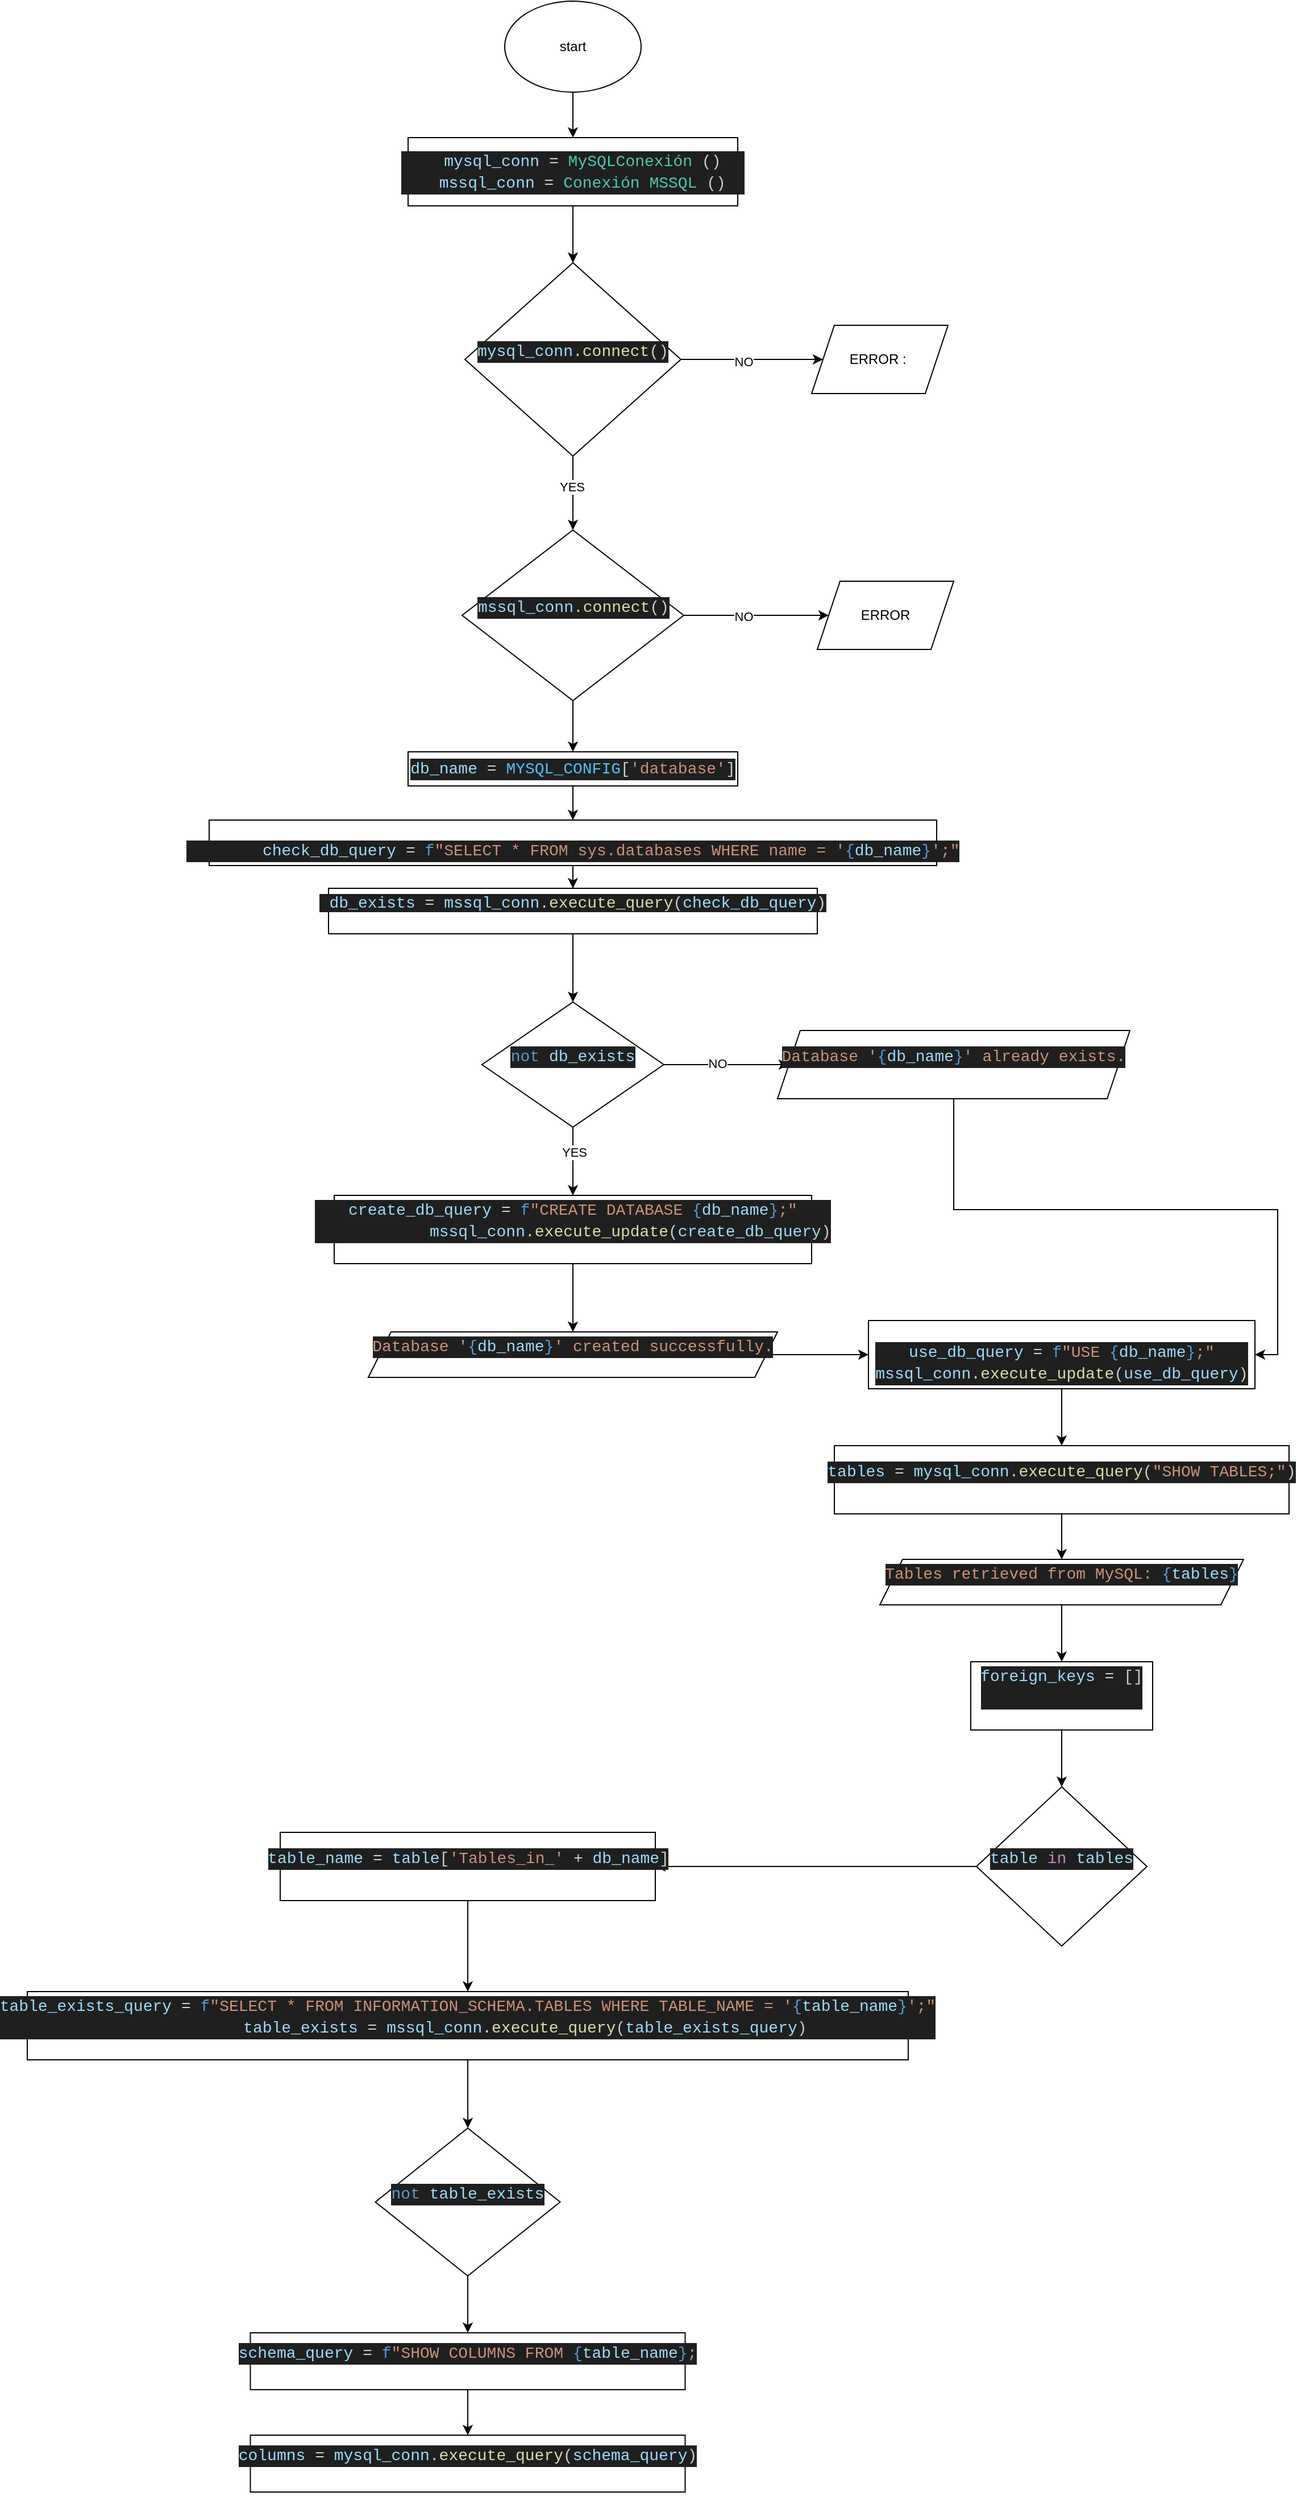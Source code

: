 <mxfile version="25.0.3">
  <diagram name="Page-1" id="InAtQ8T7wkR2BKtIwH7d">
    <mxGraphModel dx="605" dy="651" grid="1" gridSize="10" guides="1" tooltips="1" connect="1" arrows="1" fold="1" page="1" pageScale="1" pageWidth="850" pageHeight="1100" math="0" shadow="0">
      <root>
        <mxCell id="0" />
        <mxCell id="1" parent="0" />
        <mxCell id="HsXnk15u3mfmEwAD_5SK-3" value="" style="edgeStyle=orthogonalEdgeStyle;rounded=0;orthogonalLoop=1;jettySize=auto;html=1;" edge="1" parent="1" source="HsXnk15u3mfmEwAD_5SK-1" target="HsXnk15u3mfmEwAD_5SK-2">
          <mxGeometry relative="1" as="geometry" />
        </mxCell>
        <mxCell id="HsXnk15u3mfmEwAD_5SK-1" value="&lt;font style=&quot;vertical-align: inherit;&quot;&gt;&lt;font style=&quot;vertical-align: inherit;&quot;&gt;start&lt;/font&gt;&lt;/font&gt;" style="ellipse;whiteSpace=wrap;html=1;" vertex="1" parent="1">
          <mxGeometry x="520" y="10" width="120" height="80" as="geometry" />
        </mxCell>
        <mxCell id="HsXnk15u3mfmEwAD_5SK-5" value="" style="edgeStyle=orthogonalEdgeStyle;rounded=0;orthogonalLoop=1;jettySize=auto;html=1;" edge="1" parent="1" source="HsXnk15u3mfmEwAD_5SK-2" target="HsXnk15u3mfmEwAD_5SK-4">
          <mxGeometry relative="1" as="geometry" />
        </mxCell>
        <mxCell id="HsXnk15u3mfmEwAD_5SK-2" value="&lt;br&gt;&lt;div style=&quot;color: #cccccc;background-color: #1f1f1f;font-family: Consolas, &#39;Courier New&#39;, monospace;font-weight: normal;font-size: 14px;line-height: 19px;white-space: pre;&quot;&gt;&lt;div&gt;&lt;span style=&quot;color: #cccccc;&quot;&gt;&amp;nbsp; &amp;nbsp; &lt;/span&gt;&lt;span style=&quot;color: #9cdcfe;&quot;&gt;&lt;font style=&quot;vertical-align: inherit;&quot;&gt;&lt;font style=&quot;vertical-align: inherit;&quot;&gt;mysql_conn &lt;/font&gt;&lt;/font&gt;&lt;/span&gt;&lt;font style=&quot;vertical-align: inherit;&quot;&gt;&lt;span style=&quot;color: #d4d4d4;&quot;&gt;&lt;font style=&quot;vertical-align: inherit;&quot;&gt;= &lt;/font&gt;&lt;/span&gt;&lt;span style=&quot;color: #4ec9b0;&quot;&gt;&lt;font style=&quot;vertical-align: inherit;&quot;&gt;MySQLConexión &lt;/font&gt;&lt;/span&gt;&lt;span style=&quot;color: #cccccc;&quot;&gt;&lt;font style=&quot;vertical-align: inherit;&quot;&gt;()&lt;/font&gt;&lt;/span&gt;&lt;/font&gt;&lt;span style=&quot;color: #cccccc;&quot;&gt; &lt;/span&gt;&lt;span style=&quot;color: #d4d4d4;&quot;&gt;&lt;font style=&quot;vertical-align: inherit;&quot;&gt;&lt;/font&gt;&lt;/span&gt;&lt;span style=&quot;color: #cccccc;&quot;&gt; &lt;/span&gt;&lt;span style=&quot;color: #4ec9b0;&quot;&gt;&lt;font style=&quot;vertical-align: inherit;&quot;&gt;&lt;/font&gt;&lt;/span&gt;&lt;span style=&quot;color: #cccccc;&quot;&gt;&lt;font style=&quot;vertical-align: inherit;&quot;&gt;&lt;/font&gt;&lt;/span&gt;&lt;/div&gt;&lt;div&gt;&lt;span style=&quot;color: #cccccc;&quot;&gt;&amp;nbsp; &amp;nbsp; &lt;/span&gt;&lt;span style=&quot;color: #9cdcfe;&quot;&gt;&lt;font style=&quot;vertical-align: inherit;&quot;&gt;&lt;font style=&quot;vertical-align: inherit;&quot;&gt;mssql_conn &lt;/font&gt;&lt;/font&gt;&lt;/span&gt;&lt;font style=&quot;vertical-align: inherit;&quot;&gt;&lt;span style=&quot;color: #d4d4d4;&quot;&gt;&lt;font style=&quot;vertical-align: inherit;&quot;&gt;= &lt;/font&gt;&lt;/span&gt;&lt;span style=&quot;color: #4ec9b0;&quot;&gt;&lt;font style=&quot;vertical-align: inherit;&quot;&gt;Conexión MSSQL &lt;/font&gt;&lt;/span&gt;&lt;span style=&quot;color: #cccccc;&quot;&gt;&lt;font style=&quot;vertical-align: inherit;&quot;&gt;()&lt;/font&gt;&lt;/span&gt;&lt;/font&gt;&lt;span style=&quot;color: #cccccc;&quot;&gt; &lt;/span&gt;&lt;span style=&quot;color: #d4d4d4;&quot;&gt;&lt;font style=&quot;vertical-align: inherit;&quot;&gt;&lt;/font&gt;&lt;/span&gt;&lt;span style=&quot;color: #cccccc;&quot;&gt; &lt;/span&gt;&lt;span style=&quot;color: #4ec9b0;&quot;&gt;&lt;font style=&quot;vertical-align: inherit;&quot;&gt;&lt;/font&gt;&lt;/span&gt;&lt;span style=&quot;color: #cccccc;&quot;&gt;&lt;font style=&quot;vertical-align: inherit;&quot;&gt;&lt;/font&gt;&lt;/span&gt;&lt;/div&gt;&lt;/div&gt;&lt;div&gt;&lt;br/&gt;&lt;/div&gt;" style="whiteSpace=wrap;html=1;" vertex="1" parent="1">
          <mxGeometry x="435" y="130" width="290" height="60" as="geometry" />
        </mxCell>
        <mxCell id="HsXnk15u3mfmEwAD_5SK-7" value="" style="edgeStyle=orthogonalEdgeStyle;rounded=0;orthogonalLoop=1;jettySize=auto;html=1;" edge="1" parent="1" source="HsXnk15u3mfmEwAD_5SK-4" target="HsXnk15u3mfmEwAD_5SK-6">
          <mxGeometry relative="1" as="geometry" />
        </mxCell>
        <mxCell id="HsXnk15u3mfmEwAD_5SK-9" value="&lt;font style=&quot;vertical-align: inherit;&quot;&gt;&lt;font style=&quot;vertical-align: inherit;&quot;&gt;YES&lt;/font&gt;&lt;/font&gt;" style="edgeLabel;html=1;align=center;verticalAlign=middle;resizable=0;points=[];" vertex="1" connectable="0" parent="HsXnk15u3mfmEwAD_5SK-7">
          <mxGeometry x="-0.167" y="-1" relative="1" as="geometry">
            <mxPoint as="offset" />
          </mxGeometry>
        </mxCell>
        <mxCell id="HsXnk15u3mfmEwAD_5SK-13" value="" style="edgeStyle=orthogonalEdgeStyle;rounded=0;orthogonalLoop=1;jettySize=auto;html=1;" edge="1" parent="1" source="HsXnk15u3mfmEwAD_5SK-4" target="HsXnk15u3mfmEwAD_5SK-12">
          <mxGeometry relative="1" as="geometry" />
        </mxCell>
        <mxCell id="HsXnk15u3mfmEwAD_5SK-14" value="NO" style="edgeLabel;html=1;align=center;verticalAlign=middle;resizable=0;points=[];" vertex="1" connectable="0" parent="HsXnk15u3mfmEwAD_5SK-13">
          <mxGeometry x="-0.12" y="-2" relative="1" as="geometry">
            <mxPoint as="offset" />
          </mxGeometry>
        </mxCell>
        <mxCell id="HsXnk15u3mfmEwAD_5SK-4" value="&#xa;&lt;div style=&quot;color: #cccccc;background-color: #1f1f1f;font-family: Consolas, &#39;Courier New&#39;, monospace;font-weight: normal;font-size: 14px;line-height: 19px;white-space: pre;&quot;&gt;&lt;div&gt;&lt;span style=&quot;color: #9cdcfe;&quot;&gt;mysql_conn&lt;/span&gt;&lt;span style=&quot;color: #cccccc;&quot;&gt;.&lt;/span&gt;&lt;span style=&quot;color: #dcdcaa;&quot;&gt;connect&lt;/span&gt;&lt;span style=&quot;color: #cccccc;&quot;&gt;()&lt;/span&gt;&lt;/div&gt;&lt;/div&gt;&#xa;&#xa;" style="rhombus;whiteSpace=wrap;html=1;" vertex="1" parent="1">
          <mxGeometry x="485" y="240" width="190" height="170" as="geometry" />
        </mxCell>
        <mxCell id="HsXnk15u3mfmEwAD_5SK-16" value="" style="edgeStyle=orthogonalEdgeStyle;rounded=0;orthogonalLoop=1;jettySize=auto;html=1;" edge="1" parent="1" source="HsXnk15u3mfmEwAD_5SK-6" target="HsXnk15u3mfmEwAD_5SK-15">
          <mxGeometry relative="1" as="geometry" />
        </mxCell>
        <mxCell id="HsXnk15u3mfmEwAD_5SK-17" value="NO" style="edgeLabel;html=1;align=center;verticalAlign=middle;resizable=0;points=[];" vertex="1" connectable="0" parent="HsXnk15u3mfmEwAD_5SK-16">
          <mxGeometry x="-0.192" y="-1" relative="1" as="geometry">
            <mxPoint x="1" as="offset" />
          </mxGeometry>
        </mxCell>
        <mxCell id="HsXnk15u3mfmEwAD_5SK-19" value="" style="edgeStyle=orthogonalEdgeStyle;rounded=0;orthogonalLoop=1;jettySize=auto;html=1;" edge="1" parent="1" source="HsXnk15u3mfmEwAD_5SK-6" target="HsXnk15u3mfmEwAD_5SK-18">
          <mxGeometry relative="1" as="geometry" />
        </mxCell>
        <mxCell id="HsXnk15u3mfmEwAD_5SK-6" value="&#xa;&lt;div style=&quot;color: #cccccc;background-color: #1f1f1f;font-family: Consolas, &#39;Courier New&#39;, monospace;font-weight: normal;font-size: 14px;line-height: 19px;white-space: pre;&quot;&gt;&lt;div&gt;&lt;span style=&quot;color: #9cdcfe;&quot;&gt;mssql_conn&lt;/span&gt;&lt;span style=&quot;color: #cccccc;&quot;&gt;.&lt;/span&gt;&lt;span style=&quot;color: #dcdcaa;&quot;&gt;connect&lt;/span&gt;&lt;span style=&quot;color: #cccccc;&quot;&gt;()&lt;/span&gt;&lt;/div&gt;&lt;/div&gt;&#xa;&#xa;" style="rhombus;whiteSpace=wrap;html=1;" vertex="1" parent="1">
          <mxGeometry x="482.5" y="475" width="195" height="150" as="geometry" />
        </mxCell>
        <mxCell id="HsXnk15u3mfmEwAD_5SK-12" value="ERROR :&amp;nbsp;" style="shape=parallelogram;perimeter=parallelogramPerimeter;whiteSpace=wrap;html=1;fixedSize=1;" vertex="1" parent="1">
          <mxGeometry x="790" y="295" width="120" height="60" as="geometry" />
        </mxCell>
        <mxCell id="HsXnk15u3mfmEwAD_5SK-15" value="ERROR" style="shape=parallelogram;perimeter=parallelogramPerimeter;whiteSpace=wrap;html=1;fixedSize=1;" vertex="1" parent="1">
          <mxGeometry x="795" y="520" width="120" height="60" as="geometry" />
        </mxCell>
        <mxCell id="HsXnk15u3mfmEwAD_5SK-21" value="" style="edgeStyle=orthogonalEdgeStyle;rounded=0;orthogonalLoop=1;jettySize=auto;html=1;" edge="1" parent="1" source="HsXnk15u3mfmEwAD_5SK-18" target="HsXnk15u3mfmEwAD_5SK-20">
          <mxGeometry relative="1" as="geometry">
            <Array as="points">
              <mxPoint x="580" y="740" />
              <mxPoint x="580" y="740" />
            </Array>
          </mxGeometry>
        </mxCell>
        <mxCell id="HsXnk15u3mfmEwAD_5SK-18" value="&lt;br&gt;&lt;div style=&quot;color: #cccccc;background-color: #1f1f1f;font-family: Consolas, &#39;Courier New&#39;, monospace;font-weight: normal;font-size: 14px;line-height: 19px;white-space: pre;&quot;&gt;&lt;div&gt;&lt;span style=&quot;color: #9cdcfe;&quot;&gt;db_name&lt;/span&gt;&lt;span style=&quot;color: #cccccc;&quot;&gt; &lt;/span&gt;&lt;span style=&quot;color: #d4d4d4;&quot;&gt;=&lt;/span&gt;&lt;span style=&quot;color: #cccccc;&quot;&gt; &lt;/span&gt;&lt;span style=&quot;color: #4fc1ff;&quot;&gt;MYSQL_CONFIG&lt;/span&gt;&lt;span style=&quot;color: #cccccc;&quot;&gt;[&lt;/span&gt;&lt;span style=&quot;color: #ce9178;&quot;&gt;&#39;database&#39;&lt;/span&gt;&lt;span style=&quot;color: #cccccc;&quot;&gt;]&lt;/span&gt;&lt;/div&gt;&lt;/div&gt;&lt;div&gt;&lt;br/&gt;&lt;/div&gt;" style="whiteSpace=wrap;html=1;" vertex="1" parent="1">
          <mxGeometry x="435" y="670" width="290" height="30" as="geometry" />
        </mxCell>
        <mxCell id="HsXnk15u3mfmEwAD_5SK-23" value="" style="edgeStyle=orthogonalEdgeStyle;rounded=0;orthogonalLoop=1;jettySize=auto;html=1;" edge="1" parent="1" source="HsXnk15u3mfmEwAD_5SK-20" target="HsXnk15u3mfmEwAD_5SK-22">
          <mxGeometry relative="1" as="geometry" />
        </mxCell>
        <mxCell id="HsXnk15u3mfmEwAD_5SK-20" value="&lt;br&gt;&lt;div style=&quot;color: #cccccc;background-color: #1f1f1f;font-family: Consolas, &#39;Courier New&#39;, monospace;font-weight: normal;font-size: 14px;line-height: 19px;white-space: pre;&quot;&gt;&lt;div&gt;&lt;span style=&quot;color: #cccccc;&quot;&gt;&amp;nbsp; &amp;nbsp; &amp;nbsp; &amp;nbsp; &lt;/span&gt;&lt;span style=&quot;color: #9cdcfe;&quot;&gt;check_db_query&lt;/span&gt;&lt;span style=&quot;color: #cccccc;&quot;&gt; &lt;/span&gt;&lt;span style=&quot;color: #d4d4d4;&quot;&gt;=&lt;/span&gt;&lt;span style=&quot;color: #cccccc;&quot;&gt; &lt;/span&gt;&lt;span style=&quot;color: #569cd6;&quot;&gt;f&lt;/span&gt;&lt;span style=&quot;color: #ce9178;&quot;&gt;&quot;SELECT * FROM sys.databases WHERE name = &#39;&lt;/span&gt;&lt;span style=&quot;color: #569cd6;&quot;&gt;{&lt;/span&gt;&lt;span style=&quot;color: #9cdcfe;&quot;&gt;db_name&lt;/span&gt;&lt;span style=&quot;color: #569cd6;&quot;&gt;}&lt;/span&gt;&lt;span style=&quot;color: #ce9178;&quot;&gt;&#39;;&quot;&lt;/span&gt;&lt;/div&gt;&lt;/div&gt;" style="whiteSpace=wrap;html=1;" vertex="1" parent="1">
          <mxGeometry x="260" y="730" width="640" height="40" as="geometry" />
        </mxCell>
        <mxCell id="HsXnk15u3mfmEwAD_5SK-25" value="" style="edgeStyle=orthogonalEdgeStyle;rounded=0;orthogonalLoop=1;jettySize=auto;html=1;" edge="1" parent="1" source="HsXnk15u3mfmEwAD_5SK-22" target="HsXnk15u3mfmEwAD_5SK-24">
          <mxGeometry relative="1" as="geometry" />
        </mxCell>
        <mxCell id="HsXnk15u3mfmEwAD_5SK-22" value="&#xa;&lt;span style=&quot;forced-color-adjust: none; color: rgb(204, 204, 204); font-family: Consolas, &amp;quot;Courier New&amp;quot;, monospace; font-size: 14px; font-style: normal; font-variant-ligatures: normal; font-variant-caps: normal; font-weight: 400; letter-spacing: normal; orphans: 2; text-align: center; text-indent: 0px; text-transform: none; widows: 2; word-spacing: 0px; -webkit-text-stroke-width: 0px; white-space: pre; background-color: rgb(31, 31, 31); text-decoration-thickness: initial; text-decoration-style: initial; text-decoration-color: initial;&quot;&gt; &lt;/span&gt;&lt;span style=&quot;forced-color-adjust: none; font-family: Consolas, &amp;quot;Courier New&amp;quot;, monospace; font-size: 14px; font-style: normal; font-variant-ligatures: normal; font-variant-caps: normal; font-weight: 400; letter-spacing: normal; orphans: 2; text-align: center; text-indent: 0px; text-transform: none; widows: 2; word-spacing: 0px; -webkit-text-stroke-width: 0px; white-space: pre; background-color: rgb(31, 31, 31); text-decoration-thickness: initial; text-decoration-style: initial; text-decoration-color: initial; color: rgb(156, 220, 254);&quot;&gt;db_exists&lt;/span&gt;&lt;span style=&quot;forced-color-adjust: none; color: rgb(204, 204, 204); font-family: Consolas, &amp;quot;Courier New&amp;quot;, monospace; font-size: 14px; font-style: normal; font-variant-ligatures: normal; font-variant-caps: normal; font-weight: 400; letter-spacing: normal; orphans: 2; text-align: center; text-indent: 0px; text-transform: none; widows: 2; word-spacing: 0px; -webkit-text-stroke-width: 0px; white-space: pre; background-color: rgb(31, 31, 31); text-decoration-thickness: initial; text-decoration-style: initial; text-decoration-color: initial;&quot;&gt; &lt;/span&gt;&lt;span style=&quot;forced-color-adjust: none; font-family: Consolas, &amp;quot;Courier New&amp;quot;, monospace; font-size: 14px; font-style: normal; font-variant-ligatures: normal; font-variant-caps: normal; font-weight: 400; letter-spacing: normal; orphans: 2; text-align: center; text-indent: 0px; text-transform: none; widows: 2; word-spacing: 0px; -webkit-text-stroke-width: 0px; white-space: pre; background-color: rgb(31, 31, 31); text-decoration-thickness: initial; text-decoration-style: initial; text-decoration-color: initial; color: rgb(212, 212, 212);&quot;&gt;=&lt;/span&gt;&lt;span style=&quot;forced-color-adjust: none; color: rgb(204, 204, 204); font-family: Consolas, &amp;quot;Courier New&amp;quot;, monospace; font-size: 14px; font-style: normal; font-variant-ligatures: normal; font-variant-caps: normal; font-weight: 400; letter-spacing: normal; orphans: 2; text-align: center; text-indent: 0px; text-transform: none; widows: 2; word-spacing: 0px; -webkit-text-stroke-width: 0px; white-space: pre; background-color: rgb(31, 31, 31); text-decoration-thickness: initial; text-decoration-style: initial; text-decoration-color: initial;&quot;&gt; &lt;/span&gt;&lt;span style=&quot;forced-color-adjust: none; font-family: Consolas, &amp;quot;Courier New&amp;quot;, monospace; font-size: 14px; font-style: normal; font-variant-ligatures: normal; font-variant-caps: normal; font-weight: 400; letter-spacing: normal; orphans: 2; text-align: center; text-indent: 0px; text-transform: none; widows: 2; word-spacing: 0px; -webkit-text-stroke-width: 0px; white-space: pre; background-color: rgb(31, 31, 31); text-decoration-thickness: initial; text-decoration-style: initial; text-decoration-color: initial; color: rgb(156, 220, 254);&quot;&gt;mssql_conn&lt;/span&gt;&lt;span style=&quot;forced-color-adjust: none; color: rgb(204, 204, 204); font-family: Consolas, &amp;quot;Courier New&amp;quot;, monospace; font-size: 14px; font-style: normal; font-variant-ligatures: normal; font-variant-caps: normal; font-weight: 400; letter-spacing: normal; orphans: 2; text-align: center; text-indent: 0px; text-transform: none; widows: 2; word-spacing: 0px; -webkit-text-stroke-width: 0px; white-space: pre; background-color: rgb(31, 31, 31); text-decoration-thickness: initial; text-decoration-style: initial; text-decoration-color: initial;&quot;&gt;.&lt;/span&gt;&lt;span style=&quot;forced-color-adjust: none; font-family: Consolas, &amp;quot;Courier New&amp;quot;, monospace; font-size: 14px; font-style: normal; font-variant-ligatures: normal; font-variant-caps: normal; font-weight: 400; letter-spacing: normal; orphans: 2; text-align: center; text-indent: 0px; text-transform: none; widows: 2; word-spacing: 0px; -webkit-text-stroke-width: 0px; white-space: pre; background-color: rgb(31, 31, 31); text-decoration-thickness: initial; text-decoration-style: initial; text-decoration-color: initial; color: rgb(220, 220, 170);&quot;&gt;execute_query&lt;/span&gt;&lt;span style=&quot;forced-color-adjust: none; color: rgb(204, 204, 204); font-family: Consolas, &amp;quot;Courier New&amp;quot;, monospace; font-size: 14px; font-style: normal; font-variant-ligatures: normal; font-variant-caps: normal; font-weight: 400; letter-spacing: normal; orphans: 2; text-align: center; text-indent: 0px; text-transform: none; widows: 2; word-spacing: 0px; -webkit-text-stroke-width: 0px; white-space: pre; background-color: rgb(31, 31, 31); text-decoration-thickness: initial; text-decoration-style: initial; text-decoration-color: initial;&quot;&gt;(&lt;/span&gt;&lt;span style=&quot;forced-color-adjust: none; font-family: Consolas, &amp;quot;Courier New&amp;quot;, monospace; font-size: 14px; font-style: normal; font-variant-ligatures: normal; font-variant-caps: normal; font-weight: 400; letter-spacing: normal; orphans: 2; text-align: center; text-indent: 0px; text-transform: none; widows: 2; word-spacing: 0px; -webkit-text-stroke-width: 0px; white-space: pre; background-color: rgb(31, 31, 31); text-decoration-thickness: initial; text-decoration-style: initial; text-decoration-color: initial; color: rgb(156, 220, 254);&quot;&gt;check_db_query&lt;/span&gt;&lt;span style=&quot;forced-color-adjust: none; color: rgb(204, 204, 204); font-family: Consolas, &amp;quot;Courier New&amp;quot;, monospace; font-size: 14px; font-style: normal; font-variant-ligatures: normal; font-variant-caps: normal; font-weight: 400; letter-spacing: normal; orphans: 2; text-align: center; text-indent: 0px; text-transform: none; widows: 2; word-spacing: 0px; -webkit-text-stroke-width: 0px; white-space: pre; background-color: rgb(31, 31, 31); text-decoration-thickness: initial; text-decoration-style: initial; text-decoration-color: initial;&quot;&gt;)&lt;/span&gt;&lt;br class=&quot;Apple-interchange-newline&quot;&gt;&#xa;&#xa;" style="whiteSpace=wrap;html=1;" vertex="1" parent="1">
          <mxGeometry x="365" y="790" width="430" height="40" as="geometry" />
        </mxCell>
        <mxCell id="HsXnk15u3mfmEwAD_5SK-27" value="" style="edgeStyle=orthogonalEdgeStyle;rounded=0;orthogonalLoop=1;jettySize=auto;html=1;" edge="1" parent="1" source="HsXnk15u3mfmEwAD_5SK-24" target="HsXnk15u3mfmEwAD_5SK-26">
          <mxGeometry relative="1" as="geometry" />
        </mxCell>
        <mxCell id="HsXnk15u3mfmEwAD_5SK-31" value="NO" style="edgeLabel;html=1;align=center;verticalAlign=middle;resizable=0;points=[];" vertex="1" connectable="0" parent="HsXnk15u3mfmEwAD_5SK-27">
          <mxGeometry x="-0.151" y="1" relative="1" as="geometry">
            <mxPoint as="offset" />
          </mxGeometry>
        </mxCell>
        <mxCell id="HsXnk15u3mfmEwAD_5SK-29" value="" style="edgeStyle=orthogonalEdgeStyle;rounded=0;orthogonalLoop=1;jettySize=auto;html=1;" edge="1" parent="1" source="HsXnk15u3mfmEwAD_5SK-24" target="HsXnk15u3mfmEwAD_5SK-28">
          <mxGeometry relative="1" as="geometry" />
        </mxCell>
        <mxCell id="HsXnk15u3mfmEwAD_5SK-30" value="YES" style="edgeLabel;html=1;align=center;verticalAlign=middle;resizable=0;points=[];" vertex="1" connectable="0" parent="HsXnk15u3mfmEwAD_5SK-29">
          <mxGeometry x="-0.278" y="1" relative="1" as="geometry">
            <mxPoint as="offset" />
          </mxGeometry>
        </mxCell>
        <mxCell id="HsXnk15u3mfmEwAD_5SK-24" value="&#xa;&lt;div style=&quot;color: #cccccc;background-color: #1f1f1f;font-family: Consolas, &#39;Courier New&#39;, monospace;font-weight: normal;font-size: 14px;line-height: 19px;white-space: pre;&quot;&gt;&lt;div&gt;&lt;span style=&quot;color: #569cd6;&quot;&gt;not&lt;/span&gt;&lt;span style=&quot;color: #cccccc;&quot;&gt; &lt;/span&gt;&lt;span style=&quot;color: #9cdcfe;&quot;&gt;db_exists&lt;/span&gt;&lt;/div&gt;&lt;/div&gt;&#xa;&#xa;" style="rhombus;whiteSpace=wrap;html=1;" vertex="1" parent="1">
          <mxGeometry x="500" y="890" width="160" height="110" as="geometry" />
        </mxCell>
        <mxCell id="HsXnk15u3mfmEwAD_5SK-36" style="edgeStyle=orthogonalEdgeStyle;rounded=0;orthogonalLoop=1;jettySize=auto;html=1;entryX=1;entryY=0.5;entryDx=0;entryDy=0;" edge="1" parent="1" source="HsXnk15u3mfmEwAD_5SK-26" target="HsXnk15u3mfmEwAD_5SK-34">
          <mxGeometry relative="1" as="geometry" />
        </mxCell>
        <mxCell id="HsXnk15u3mfmEwAD_5SK-26" value="&#xa;&lt;div style=&quot;color: #cccccc;background-color: #1f1f1f;font-family: Consolas, &#39;Courier New&#39;, monospace;font-weight: normal;font-size: 14px;line-height: 19px;white-space: pre;&quot;&gt;&lt;div&gt;&lt;span style=&quot;color: #ce9178;&quot;&gt;Database &#39;&lt;/span&gt;&lt;span style=&quot;color: #569cd6;&quot;&gt;{&lt;/span&gt;&lt;span style=&quot;color: #9cdcfe;&quot;&gt;db_name&lt;/span&gt;&lt;span style=&quot;color: #569cd6;&quot;&gt;}&lt;/span&gt;&lt;span style=&quot;color: #ce9178;&quot;&gt;&#39; already exists.&lt;/span&gt;&lt;/div&gt;&lt;/div&gt;&#xa;&#xa;" style="shape=parallelogram;perimeter=parallelogramPerimeter;whiteSpace=wrap;html=1;fixedSize=1;" vertex="1" parent="1">
          <mxGeometry x="760" y="915" width="310" height="60" as="geometry" />
        </mxCell>
        <mxCell id="HsXnk15u3mfmEwAD_5SK-33" value="" style="edgeStyle=orthogonalEdgeStyle;rounded=0;orthogonalLoop=1;jettySize=auto;html=1;" edge="1" parent="1" source="HsXnk15u3mfmEwAD_5SK-28" target="HsXnk15u3mfmEwAD_5SK-32">
          <mxGeometry relative="1" as="geometry" />
        </mxCell>
        <mxCell id="HsXnk15u3mfmEwAD_5SK-28" value="&#xa;&lt;div style=&quot;color: #cccccc;background-color: #1f1f1f;font-family: Consolas, &#39;Courier New&#39;, monospace;font-weight: normal;font-size: 14px;line-height: 19px;white-space: pre;&quot;&gt;&lt;div&gt;&lt;span style=&quot;color: #9cdcfe;&quot;&gt;create_db_query&lt;/span&gt;&lt;span style=&quot;color: #cccccc;&quot;&gt; &lt;/span&gt;&lt;span style=&quot;color: #d4d4d4;&quot;&gt;=&lt;/span&gt;&lt;span style=&quot;color: #cccccc;&quot;&gt; &lt;/span&gt;&lt;span style=&quot;color: #569cd6;&quot;&gt;f&lt;/span&gt;&lt;span style=&quot;color: #ce9178;&quot;&gt;&quot;CREATE DATABASE &lt;/span&gt;&lt;span style=&quot;color: #569cd6;&quot;&gt;{&lt;/span&gt;&lt;span style=&quot;color: #9cdcfe;&quot;&gt;db_name&lt;/span&gt;&lt;span style=&quot;color: #569cd6;&quot;&gt;}&lt;/span&gt;&lt;span style=&quot;color: #ce9178;&quot;&gt;;&quot;&lt;/span&gt;&lt;/div&gt;&lt;div&gt;&lt;span style=&quot;color: #cccccc;&quot;&gt;&amp;nbsp; &amp;nbsp; &amp;nbsp; &amp;nbsp; &amp;nbsp; &amp;nbsp; &lt;/span&gt;&lt;span style=&quot;color: #9cdcfe;&quot;&gt;mssql_conn&lt;/span&gt;&lt;span style=&quot;color: #cccccc;&quot;&gt;.&lt;/span&gt;&lt;span style=&quot;color: #dcdcaa;&quot;&gt;execute_update&lt;/span&gt;&lt;span style=&quot;color: #cccccc;&quot;&gt;(&lt;/span&gt;&lt;span style=&quot;color: #9cdcfe;&quot;&gt;create_db_query&lt;/span&gt;&lt;span style=&quot;color: #cccccc;&quot;&gt;)&lt;/span&gt;&lt;/div&gt;&lt;/div&gt;&#xa;&#xa;" style="whiteSpace=wrap;html=1;" vertex="1" parent="1">
          <mxGeometry x="370" y="1060" width="420" height="60" as="geometry" />
        </mxCell>
        <mxCell id="HsXnk15u3mfmEwAD_5SK-35" value="" style="edgeStyle=orthogonalEdgeStyle;rounded=0;orthogonalLoop=1;jettySize=auto;html=1;" edge="1" parent="1" source="HsXnk15u3mfmEwAD_5SK-32" target="HsXnk15u3mfmEwAD_5SK-34">
          <mxGeometry relative="1" as="geometry" />
        </mxCell>
        <mxCell id="HsXnk15u3mfmEwAD_5SK-32" value="&#xa;&lt;div style=&quot;color: #cccccc;background-color: #1f1f1f;font-family: Consolas, &#39;Courier New&#39;, monospace;font-weight: normal;font-size: 14px;line-height: 19px;white-space: pre;&quot;&gt;&lt;div&gt;&lt;span style=&quot;color: #ce9178;&quot;&gt;Database &#39;&lt;/span&gt;&lt;span style=&quot;color: #569cd6;&quot;&gt;{&lt;/span&gt;&lt;span style=&quot;color: #9cdcfe;&quot;&gt;db_name&lt;/span&gt;&lt;span style=&quot;color: #569cd6;&quot;&gt;}&lt;/span&gt;&lt;span style=&quot;color: #ce9178;&quot;&gt;&#39; created successfully.&lt;/span&gt;&lt;/div&gt;&lt;/div&gt;&#xa;&#xa;" style="shape=parallelogram;perimeter=parallelogramPerimeter;whiteSpace=wrap;html=1;fixedSize=1;" vertex="1" parent="1">
          <mxGeometry x="400" y="1180" width="360" height="40" as="geometry" />
        </mxCell>
        <mxCell id="HsXnk15u3mfmEwAD_5SK-38" value="" style="edgeStyle=orthogonalEdgeStyle;rounded=0;orthogonalLoop=1;jettySize=auto;html=1;" edge="1" parent="1" source="HsXnk15u3mfmEwAD_5SK-34" target="HsXnk15u3mfmEwAD_5SK-37">
          <mxGeometry relative="1" as="geometry" />
        </mxCell>
        <mxCell id="HsXnk15u3mfmEwAD_5SK-34" value="&lt;br&gt;&lt;div style=&quot;color: #cccccc;background-color: #1f1f1f;font-family: Consolas, &#39;Courier New&#39;, monospace;font-weight: normal;font-size: 14px;line-height: 19px;white-space: pre;&quot;&gt;&lt;div&gt;&lt;span style=&quot;color: #9cdcfe;&quot;&gt;use_db_query&lt;/span&gt;&lt;span style=&quot;color: #cccccc;&quot;&gt; &lt;/span&gt;&lt;span style=&quot;color: #d4d4d4;&quot;&gt;=&lt;/span&gt;&lt;span style=&quot;color: #cccccc;&quot;&gt; &lt;/span&gt;&lt;span style=&quot;color: #569cd6;&quot;&gt;f&lt;/span&gt;&lt;span style=&quot;color: #ce9178;&quot;&gt;&quot;USE &lt;/span&gt;&lt;span style=&quot;color: #569cd6;&quot;&gt;{&lt;/span&gt;&lt;span style=&quot;color: #9cdcfe;&quot;&gt;db_name&lt;/span&gt;&lt;span style=&quot;color: #569cd6;&quot;&gt;}&lt;/span&gt;&lt;span style=&quot;color: #ce9178;&quot;&gt;;&quot;&lt;/span&gt;&lt;/div&gt;&lt;/div&gt;&lt;div style=&quot;color: rgb(204, 204, 204); background-color: rgb(31, 31, 31); font-family: Consolas, &amp;quot;Courier New&amp;quot;, monospace; font-size: 14px; line-height: 19px; white-space: pre;&quot;&gt;&lt;span style=&quot;color: #9cdcfe;&quot;&gt;mssql_conn&lt;/span&gt;.&lt;span style=&quot;color: #dcdcaa;&quot;&gt;execute_update&lt;/span&gt;(&lt;span style=&quot;color: #9cdcfe;&quot;&gt;use_db_query&lt;/span&gt;)&lt;/div&gt;" style="whiteSpace=wrap;html=1;" vertex="1" parent="1">
          <mxGeometry x="840" y="1170" width="340" height="60" as="geometry" />
        </mxCell>
        <mxCell id="HsXnk15u3mfmEwAD_5SK-40" value="" style="edgeStyle=orthogonalEdgeStyle;rounded=0;orthogonalLoop=1;jettySize=auto;html=1;" edge="1" parent="1" source="HsXnk15u3mfmEwAD_5SK-37" target="HsXnk15u3mfmEwAD_5SK-39">
          <mxGeometry relative="1" as="geometry" />
        </mxCell>
        <mxCell id="HsXnk15u3mfmEwAD_5SK-37" value="&#xa;&lt;div style=&quot;color: #cccccc;background-color: #1f1f1f;font-family: Consolas, &#39;Courier New&#39;, monospace;font-weight: normal;font-size: 14px;line-height: 19px;white-space: pre;&quot;&gt;&lt;div&gt;&lt;span style=&quot;color: #9cdcfe;&quot;&gt;tables&lt;/span&gt;&lt;span style=&quot;color: #cccccc;&quot;&gt; &lt;/span&gt;&lt;span style=&quot;color: #d4d4d4;&quot;&gt;=&lt;/span&gt;&lt;span style=&quot;color: #cccccc;&quot;&gt; &lt;/span&gt;&lt;span style=&quot;color: #9cdcfe;&quot;&gt;mysql_conn&lt;/span&gt;&lt;span style=&quot;color: #cccccc;&quot;&gt;.&lt;/span&gt;&lt;span style=&quot;color: #dcdcaa;&quot;&gt;execute_query&lt;/span&gt;&lt;span style=&quot;color: #cccccc;&quot;&gt;(&lt;/span&gt;&lt;span style=&quot;color: #ce9178;&quot;&gt;&quot;SHOW TABLES;&quot;&lt;/span&gt;&lt;span style=&quot;color: #cccccc;&quot;&gt;)&lt;/span&gt;&lt;/div&gt;&lt;/div&gt;&#xa;&#xa;" style="whiteSpace=wrap;html=1;" vertex="1" parent="1">
          <mxGeometry x="810" y="1280" width="400" height="60" as="geometry" />
        </mxCell>
        <mxCell id="HsXnk15u3mfmEwAD_5SK-43" value="" style="edgeStyle=orthogonalEdgeStyle;rounded=0;orthogonalLoop=1;jettySize=auto;html=1;" edge="1" parent="1" source="HsXnk15u3mfmEwAD_5SK-39" target="HsXnk15u3mfmEwAD_5SK-42">
          <mxGeometry relative="1" as="geometry" />
        </mxCell>
        <mxCell id="HsXnk15u3mfmEwAD_5SK-39" value="&#xa;&lt;div style=&quot;color: #cccccc;background-color: #1f1f1f;font-family: Consolas, &#39;Courier New&#39;, monospace;font-weight: normal;font-size: 14px;line-height: 19px;white-space: pre;&quot;&gt;&lt;div&gt;&lt;span style=&quot;color: #ce9178;&quot;&gt;Tables retrieved from MySQL: &lt;/span&gt;&lt;span style=&quot;color: #569cd6;&quot;&gt;{&lt;/span&gt;&lt;span style=&quot;color: #9cdcfe;&quot;&gt;tables&lt;/span&gt;&lt;span style=&quot;color: #569cd6;&quot;&gt;}&lt;/span&gt;&lt;/div&gt;&lt;/div&gt;&#xa;&#xa;" style="shape=parallelogram;perimeter=parallelogramPerimeter;whiteSpace=wrap;html=1;fixedSize=1;" vertex="1" parent="1">
          <mxGeometry x="850" y="1380" width="320" height="40" as="geometry" />
        </mxCell>
        <mxCell id="HsXnk15u3mfmEwAD_5SK-45" value="" style="edgeStyle=orthogonalEdgeStyle;rounded=0;orthogonalLoop=1;jettySize=auto;html=1;" edge="1" parent="1" source="HsXnk15u3mfmEwAD_5SK-42" target="HsXnk15u3mfmEwAD_5SK-44">
          <mxGeometry relative="1" as="geometry" />
        </mxCell>
        <mxCell id="HsXnk15u3mfmEwAD_5SK-42" value="&#xa;&lt;div style=&quot;color: #cccccc;background-color: #1f1f1f;font-family: Consolas, &#39;Courier New&#39;, monospace;font-weight: normal;font-size: 14px;line-height: 19px;white-space: pre;&quot;&gt;&lt;div&gt;&lt;span style=&quot;color: #9cdcfe;&quot;&gt;foreign_keys&lt;/span&gt;&lt;span style=&quot;color: #cccccc;&quot;&gt; &lt;/span&gt;&lt;span style=&quot;color: #d4d4d4;&quot;&gt;=&lt;/span&gt;&lt;span style=&quot;color: #cccccc;&quot;&gt; []&lt;/span&gt;&lt;/div&gt;&lt;br&gt;&lt;/div&gt;&#xa;&#xa;" style="whiteSpace=wrap;html=1;" vertex="1" parent="1">
          <mxGeometry x="930" y="1470" width="160" height="60" as="geometry" />
        </mxCell>
        <mxCell id="HsXnk15u3mfmEwAD_5SK-47" value="" style="edgeStyle=orthogonalEdgeStyle;rounded=0;orthogonalLoop=1;jettySize=auto;html=1;" edge="1" parent="1" source="HsXnk15u3mfmEwAD_5SK-44" target="HsXnk15u3mfmEwAD_5SK-46">
          <mxGeometry relative="1" as="geometry" />
        </mxCell>
        <mxCell id="HsXnk15u3mfmEwAD_5SK-44" value="&#xa;&lt;div style=&quot;color: #cccccc;background-color: #1f1f1f;font-family: Consolas, &#39;Courier New&#39;, monospace;font-weight: normal;font-size: 14px;line-height: 19px;white-space: pre;&quot;&gt;&lt;div&gt;&lt;span style=&quot;color: #9cdcfe;&quot;&gt;table&lt;/span&gt;&lt;span style=&quot;color: #cccccc;&quot;&gt; &lt;/span&gt;&lt;span style=&quot;color: #c586c0;&quot;&gt;in&lt;/span&gt;&lt;span style=&quot;color: #cccccc;&quot;&gt; &lt;/span&gt;&lt;span style=&quot;color: #9cdcfe;&quot;&gt;tables&lt;/span&gt;&lt;/div&gt;&lt;/div&gt;&#xa;&#xa;" style="rhombus;whiteSpace=wrap;html=1;" vertex="1" parent="1">
          <mxGeometry x="935" y="1580" width="150" height="140" as="geometry" />
        </mxCell>
        <mxCell id="HsXnk15u3mfmEwAD_5SK-49" value="" style="edgeStyle=orthogonalEdgeStyle;rounded=0;orthogonalLoop=1;jettySize=auto;html=1;" edge="1" parent="1" source="HsXnk15u3mfmEwAD_5SK-46" target="HsXnk15u3mfmEwAD_5SK-48">
          <mxGeometry relative="1" as="geometry" />
        </mxCell>
        <mxCell id="HsXnk15u3mfmEwAD_5SK-46" value="&#xa;&lt;div style=&quot;color: #cccccc;background-color: #1f1f1f;font-family: Consolas, &#39;Courier New&#39;, monospace;font-weight: normal;font-size: 14px;line-height: 19px;white-space: pre;&quot;&gt;&lt;div&gt;&lt;span style=&quot;color: #9cdcfe;&quot;&gt;table_name&lt;/span&gt;&lt;span style=&quot;color: #cccccc;&quot;&gt; &lt;/span&gt;&lt;span style=&quot;color: #d4d4d4;&quot;&gt;=&lt;/span&gt;&lt;span style=&quot;color: #cccccc;&quot;&gt; &lt;/span&gt;&lt;span style=&quot;color: #9cdcfe;&quot;&gt;table&lt;/span&gt;&lt;span style=&quot;color: #cccccc;&quot;&gt;[&lt;/span&gt;&lt;span style=&quot;color: #ce9178;&quot;&gt;&#39;Tables_in_&#39;&lt;/span&gt;&lt;span style=&quot;color: #cccccc;&quot;&gt; &lt;/span&gt;&lt;span style=&quot;color: #d4d4d4;&quot;&gt;+&lt;/span&gt;&lt;span style=&quot;color: #cccccc;&quot;&gt; &lt;/span&gt;&lt;span style=&quot;color: #9cdcfe;&quot;&gt;db_name&lt;/span&gt;&lt;span style=&quot;color: #cccccc;&quot;&gt;]&lt;/span&gt;&lt;/div&gt;&lt;/div&gt;&#xa;&#xa;" style="whiteSpace=wrap;html=1;" vertex="1" parent="1">
          <mxGeometry x="322.5" y="1620" width="330" height="60" as="geometry" />
        </mxCell>
        <mxCell id="HsXnk15u3mfmEwAD_5SK-51" value="" style="edgeStyle=orthogonalEdgeStyle;rounded=0;orthogonalLoop=1;jettySize=auto;html=1;" edge="1" parent="1" source="HsXnk15u3mfmEwAD_5SK-48" target="HsXnk15u3mfmEwAD_5SK-50">
          <mxGeometry relative="1" as="geometry" />
        </mxCell>
        <mxCell id="HsXnk15u3mfmEwAD_5SK-48" value="&#xa;&lt;div style=&quot;color: #cccccc;background-color: #1f1f1f;font-family: Consolas, &#39;Courier New&#39;, monospace;font-weight: normal;font-size: 14px;line-height: 19px;white-space: pre;&quot;&gt;&lt;div&gt;&lt;span style=&quot;color: #9cdcfe;&quot;&gt;table_exists_query&lt;/span&gt;&lt;span style=&quot;color: #cccccc;&quot;&gt; &lt;/span&gt;&lt;span style=&quot;color: #d4d4d4;&quot;&gt;=&lt;/span&gt;&lt;span style=&quot;color: #cccccc;&quot;&gt; &lt;/span&gt;&lt;span style=&quot;color: #569cd6;&quot;&gt;f&lt;/span&gt;&lt;span style=&quot;color: #ce9178;&quot;&gt;&quot;SELECT * FROM INFORMATION_SCHEMA.TABLES WHERE TABLE_NAME = &#39;&lt;/span&gt;&lt;span style=&quot;color: #569cd6;&quot;&gt;{&lt;/span&gt;&lt;span style=&quot;color: #9cdcfe;&quot;&gt;table_name&lt;/span&gt;&lt;span style=&quot;color: #569cd6;&quot;&gt;}&lt;/span&gt;&lt;span style=&quot;color: #ce9178;&quot;&gt;&#39;;&quot;&lt;/span&gt;&lt;/div&gt;&lt;div&gt;&lt;span style=&quot;color: #cccccc;&quot;&gt;&amp;nbsp; &amp;nbsp; &amp;nbsp; &amp;nbsp; &amp;nbsp; &amp;nbsp; &lt;/span&gt;&lt;span style=&quot;color: #9cdcfe;&quot;&gt;table_exists&lt;/span&gt;&lt;span style=&quot;color: #cccccc;&quot;&gt; &lt;/span&gt;&lt;span style=&quot;color: #d4d4d4;&quot;&gt;=&lt;/span&gt;&lt;span style=&quot;color: #cccccc;&quot;&gt; &lt;/span&gt;&lt;span style=&quot;color: #9cdcfe;&quot;&gt;mssql_conn&lt;/span&gt;&lt;span style=&quot;color: #cccccc;&quot;&gt;.&lt;/span&gt;&lt;span style=&quot;color: #dcdcaa;&quot;&gt;execute_query&lt;/span&gt;&lt;span style=&quot;color: #cccccc;&quot;&gt;(&lt;/span&gt;&lt;span style=&quot;color: #9cdcfe;&quot;&gt;table_exists_query&lt;/span&gt;&lt;span style=&quot;color: #cccccc;&quot;&gt;)&lt;/span&gt;&lt;/div&gt;&lt;/div&gt;&#xa;&#xa;" style="whiteSpace=wrap;html=1;" vertex="1" parent="1">
          <mxGeometry x="100" y="1760" width="775" height="60" as="geometry" />
        </mxCell>
        <mxCell id="HsXnk15u3mfmEwAD_5SK-53" value="" style="edgeStyle=orthogonalEdgeStyle;rounded=0;orthogonalLoop=1;jettySize=auto;html=1;" edge="1" parent="1" source="HsXnk15u3mfmEwAD_5SK-50" target="HsXnk15u3mfmEwAD_5SK-52">
          <mxGeometry relative="1" as="geometry" />
        </mxCell>
        <mxCell id="HsXnk15u3mfmEwAD_5SK-50" value="&#xa;&lt;div style=&quot;color: #cccccc;background-color: #1f1f1f;font-family: Consolas, &#39;Courier New&#39;, monospace;font-weight: normal;font-size: 14px;line-height: 19px;white-space: pre;&quot;&gt;&lt;div&gt;&lt;span style=&quot;color: #569cd6;&quot;&gt;not&lt;/span&gt;&lt;span style=&quot;color: #cccccc;&quot;&gt; &lt;/span&gt;&lt;span style=&quot;color: #9cdcfe;&quot;&gt;table_exists&lt;/span&gt;&lt;/div&gt;&lt;/div&gt;&#xa;&#xa;" style="rhombus;whiteSpace=wrap;html=1;" vertex="1" parent="1">
          <mxGeometry x="406.25" y="1880" width="162.5" height="130" as="geometry" />
        </mxCell>
        <mxCell id="HsXnk15u3mfmEwAD_5SK-55" value="" style="edgeStyle=orthogonalEdgeStyle;rounded=0;orthogonalLoop=1;jettySize=auto;html=1;" edge="1" parent="1" source="HsXnk15u3mfmEwAD_5SK-52" target="HsXnk15u3mfmEwAD_5SK-54">
          <mxGeometry relative="1" as="geometry" />
        </mxCell>
        <mxCell id="HsXnk15u3mfmEwAD_5SK-52" value="&#xa;&lt;div style=&quot;color: #cccccc;background-color: #1f1f1f;font-family: Consolas, &#39;Courier New&#39;, monospace;font-weight: normal;font-size: 14px;line-height: 19px;white-space: pre;&quot;&gt;&lt;div&gt;&lt;span style=&quot;color: #9cdcfe;&quot;&gt;schema_query&lt;/span&gt;&lt;span style=&quot;color: #cccccc;&quot;&gt; &lt;/span&gt;&lt;span style=&quot;color: #d4d4d4;&quot;&gt;=&lt;/span&gt;&lt;span style=&quot;color: #cccccc;&quot;&gt; &lt;/span&gt;&lt;span style=&quot;color: #569cd6;&quot;&gt;f&lt;/span&gt;&lt;span style=&quot;color: #ce9178;&quot;&gt;&quot;SHOW COLUMNS FROM &lt;/span&gt;&lt;span style=&quot;color: #569cd6;&quot;&gt;{&lt;/span&gt;&lt;span style=&quot;color: #9cdcfe;&quot;&gt;table_name&lt;/span&gt;&lt;span style=&quot;color: #569cd6;&quot;&gt;}&lt;/span&gt;&lt;span style=&quot;color: #ce9178;&quot;&gt;;&lt;/span&gt;&lt;/div&gt;&lt;/div&gt;&#xa;&#xa;" style="whiteSpace=wrap;html=1;" vertex="1" parent="1">
          <mxGeometry x="296.25" y="2060" width="382.5" height="50" as="geometry" />
        </mxCell>
        <mxCell id="HsXnk15u3mfmEwAD_5SK-54" value="&#xa;&lt;div style=&quot;color: #cccccc;background-color: #1f1f1f;font-family: Consolas, &#39;Courier New&#39;, monospace;font-weight: normal;font-size: 14px;line-height: 19px;white-space: pre;&quot;&gt;&lt;div&gt;&lt;span style=&quot;color: #9cdcfe;&quot;&gt;columns&lt;/span&gt;&lt;span style=&quot;color: #cccccc;&quot;&gt; &lt;/span&gt;&lt;span style=&quot;color: #d4d4d4;&quot;&gt;=&lt;/span&gt;&lt;span style=&quot;color: #cccccc;&quot;&gt; &lt;/span&gt;&lt;span style=&quot;color: #9cdcfe;&quot;&gt;mysql_conn&lt;/span&gt;&lt;span style=&quot;color: #cccccc;&quot;&gt;.&lt;/span&gt;&lt;span style=&quot;color: #dcdcaa;&quot;&gt;execute_query&lt;/span&gt;&lt;span style=&quot;color: #cccccc;&quot;&gt;(&lt;/span&gt;&lt;span style=&quot;color: #9cdcfe;&quot;&gt;schema_query&lt;/span&gt;&lt;span style=&quot;color: #cccccc;&quot;&gt;)&lt;/span&gt;&lt;/div&gt;&lt;/div&gt;&#xa;&#xa;" style="whiteSpace=wrap;html=1;" vertex="1" parent="1">
          <mxGeometry x="296.25" y="2150" width="382.5" height="50" as="geometry" />
        </mxCell>
      </root>
    </mxGraphModel>
  </diagram>
</mxfile>
